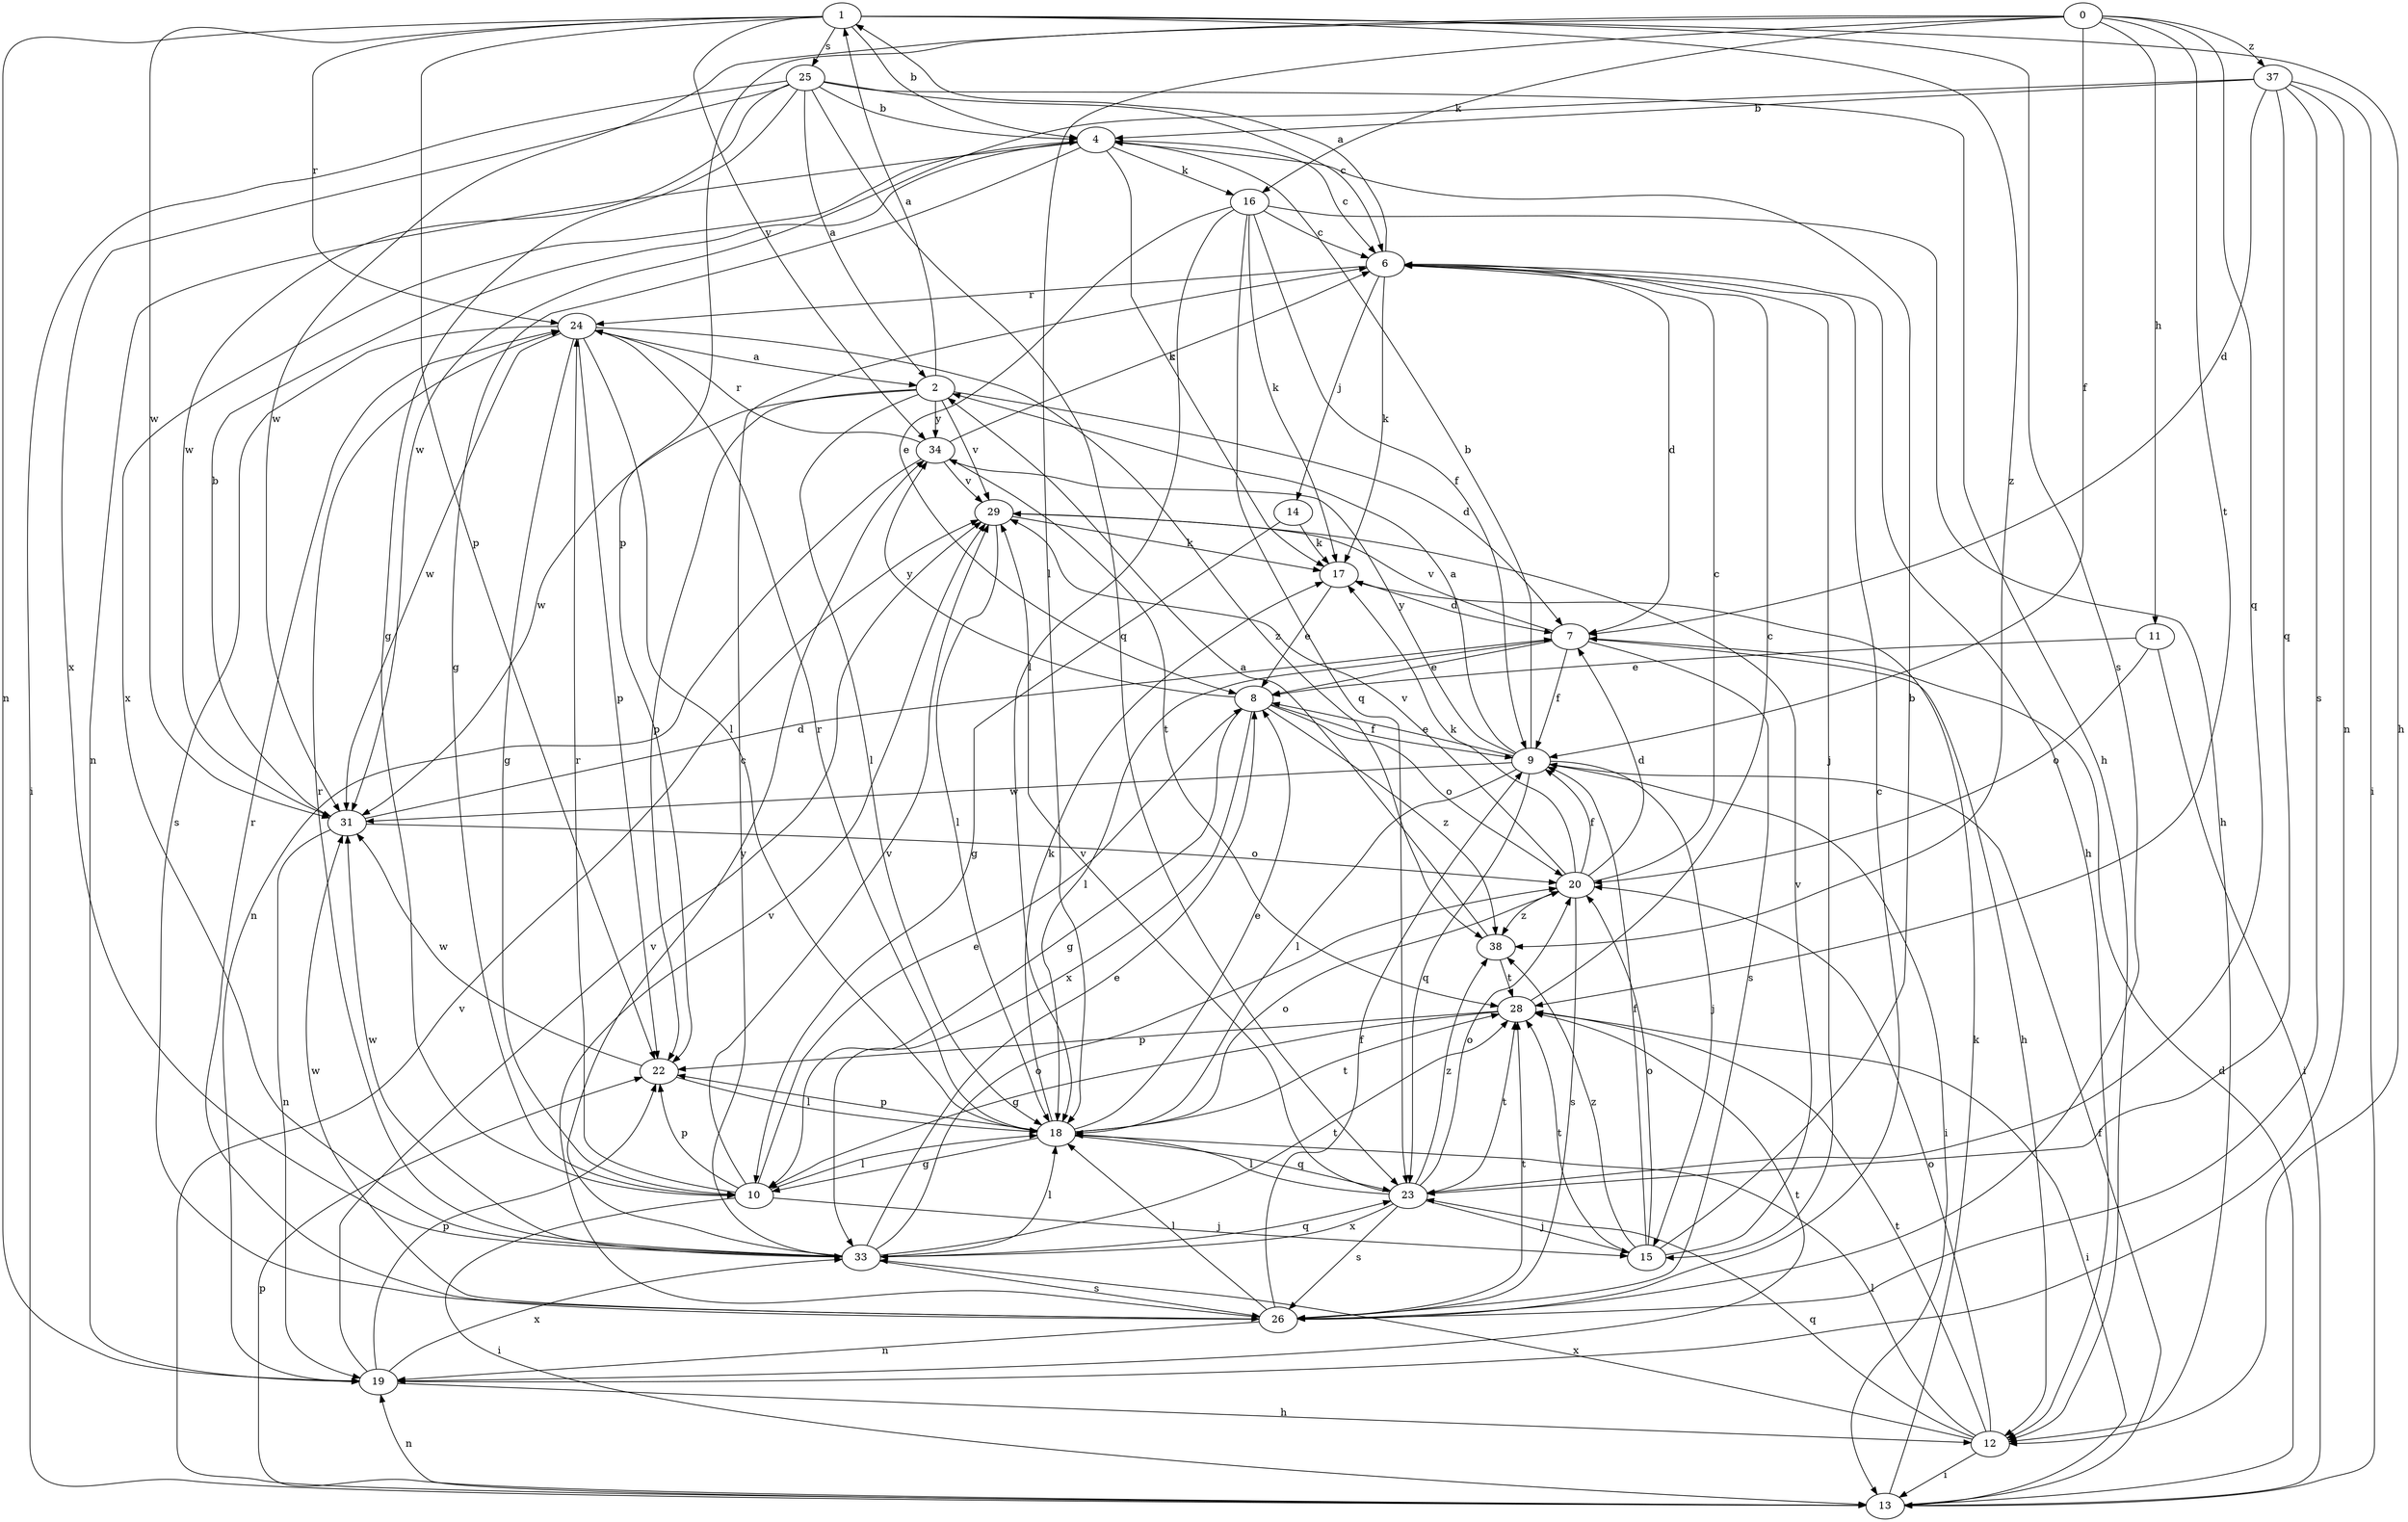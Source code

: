 strict digraph  {
1;
2;
4;
6;
7;
8;
9;
10;
11;
12;
13;
14;
15;
16;
17;
18;
19;
20;
22;
23;
24;
25;
26;
28;
29;
31;
0;
33;
34;
37;
38;
1 -> 4  [label=b];
1 -> 12  [label=h];
1 -> 19  [label=n];
1 -> 22  [label=p];
1 -> 24  [label=r];
1 -> 25  [label=s];
1 -> 26  [label=s];
1 -> 31  [label=w];
1 -> 34  [label=y];
1 -> 38  [label=z];
2 -> 1  [label=a];
2 -> 7  [label=d];
2 -> 18  [label=l];
2 -> 22  [label=p];
2 -> 29  [label=v];
2 -> 31  [label=w];
2 -> 34  [label=y];
4 -> 6  [label=c];
4 -> 10  [label=g];
4 -> 16  [label=k];
4 -> 17  [label=k];
4 -> 19  [label=n];
4 -> 33  [label=x];
6 -> 1  [label=a];
6 -> 7  [label=d];
6 -> 12  [label=h];
6 -> 14  [label=j];
6 -> 15  [label=j];
6 -> 17  [label=k];
6 -> 24  [label=r];
7 -> 8  [label=e];
7 -> 9  [label=f];
7 -> 12  [label=h];
7 -> 18  [label=l];
7 -> 26  [label=s];
7 -> 29  [label=v];
8 -> 9  [label=f];
8 -> 10  [label=g];
8 -> 20  [label=o];
8 -> 33  [label=x];
8 -> 34  [label=y];
8 -> 38  [label=z];
9 -> 2  [label=a];
9 -> 4  [label=b];
9 -> 8  [label=e];
9 -> 13  [label=i];
9 -> 15  [label=j];
9 -> 18  [label=l];
9 -> 23  [label=q];
9 -> 31  [label=w];
9 -> 34  [label=y];
10 -> 8  [label=e];
10 -> 13  [label=i];
10 -> 15  [label=j];
10 -> 18  [label=l];
10 -> 22  [label=p];
10 -> 24  [label=r];
10 -> 29  [label=v];
11 -> 8  [label=e];
11 -> 13  [label=i];
11 -> 20  [label=o];
12 -> 13  [label=i];
12 -> 18  [label=l];
12 -> 20  [label=o];
12 -> 23  [label=q];
12 -> 28  [label=t];
12 -> 33  [label=x];
13 -> 7  [label=d];
13 -> 9  [label=f];
13 -> 17  [label=k];
13 -> 19  [label=n];
13 -> 22  [label=p];
13 -> 29  [label=v];
14 -> 10  [label=g];
14 -> 17  [label=k];
15 -> 4  [label=b];
15 -> 9  [label=f];
15 -> 20  [label=o];
15 -> 28  [label=t];
15 -> 29  [label=v];
15 -> 38  [label=z];
16 -> 6  [label=c];
16 -> 8  [label=e];
16 -> 9  [label=f];
16 -> 12  [label=h];
16 -> 17  [label=k];
16 -> 18  [label=l];
16 -> 23  [label=q];
17 -> 7  [label=d];
17 -> 8  [label=e];
18 -> 8  [label=e];
18 -> 10  [label=g];
18 -> 17  [label=k];
18 -> 20  [label=o];
18 -> 22  [label=p];
18 -> 23  [label=q];
18 -> 24  [label=r];
18 -> 28  [label=t];
19 -> 12  [label=h];
19 -> 22  [label=p];
19 -> 28  [label=t];
19 -> 29  [label=v];
19 -> 33  [label=x];
20 -> 6  [label=c];
20 -> 7  [label=d];
20 -> 9  [label=f];
20 -> 17  [label=k];
20 -> 26  [label=s];
20 -> 29  [label=v];
20 -> 38  [label=z];
22 -> 18  [label=l];
22 -> 31  [label=w];
23 -> 15  [label=j];
23 -> 18  [label=l];
23 -> 20  [label=o];
23 -> 26  [label=s];
23 -> 28  [label=t];
23 -> 29  [label=v];
23 -> 33  [label=x];
23 -> 38  [label=z];
24 -> 2  [label=a];
24 -> 10  [label=g];
24 -> 18  [label=l];
24 -> 22  [label=p];
24 -> 26  [label=s];
24 -> 31  [label=w];
24 -> 38  [label=z];
25 -> 2  [label=a];
25 -> 4  [label=b];
25 -> 6  [label=c];
25 -> 10  [label=g];
25 -> 12  [label=h];
25 -> 13  [label=i];
25 -> 23  [label=q];
25 -> 31  [label=w];
25 -> 33  [label=x];
26 -> 6  [label=c];
26 -> 9  [label=f];
26 -> 18  [label=l];
26 -> 19  [label=n];
26 -> 24  [label=r];
26 -> 28  [label=t];
26 -> 29  [label=v];
26 -> 31  [label=w];
28 -> 6  [label=c];
28 -> 10  [label=g];
28 -> 13  [label=i];
28 -> 22  [label=p];
29 -> 17  [label=k];
29 -> 18  [label=l];
31 -> 4  [label=b];
31 -> 7  [label=d];
31 -> 19  [label=n];
31 -> 20  [label=o];
0 -> 9  [label=f];
0 -> 11  [label=h];
0 -> 16  [label=k];
0 -> 18  [label=l];
0 -> 22  [label=p];
0 -> 23  [label=q];
0 -> 28  [label=t];
0 -> 31  [label=w];
0 -> 37  [label=z];
33 -> 6  [label=c];
33 -> 8  [label=e];
33 -> 18  [label=l];
33 -> 20  [label=o];
33 -> 23  [label=q];
33 -> 24  [label=r];
33 -> 26  [label=s];
33 -> 28  [label=t];
33 -> 31  [label=w];
33 -> 34  [label=y];
34 -> 6  [label=c];
34 -> 19  [label=n];
34 -> 24  [label=r];
34 -> 28  [label=t];
34 -> 29  [label=v];
37 -> 4  [label=b];
37 -> 7  [label=d];
37 -> 13  [label=i];
37 -> 19  [label=n];
37 -> 23  [label=q];
37 -> 26  [label=s];
37 -> 31  [label=w];
38 -> 2  [label=a];
38 -> 28  [label=t];
}
